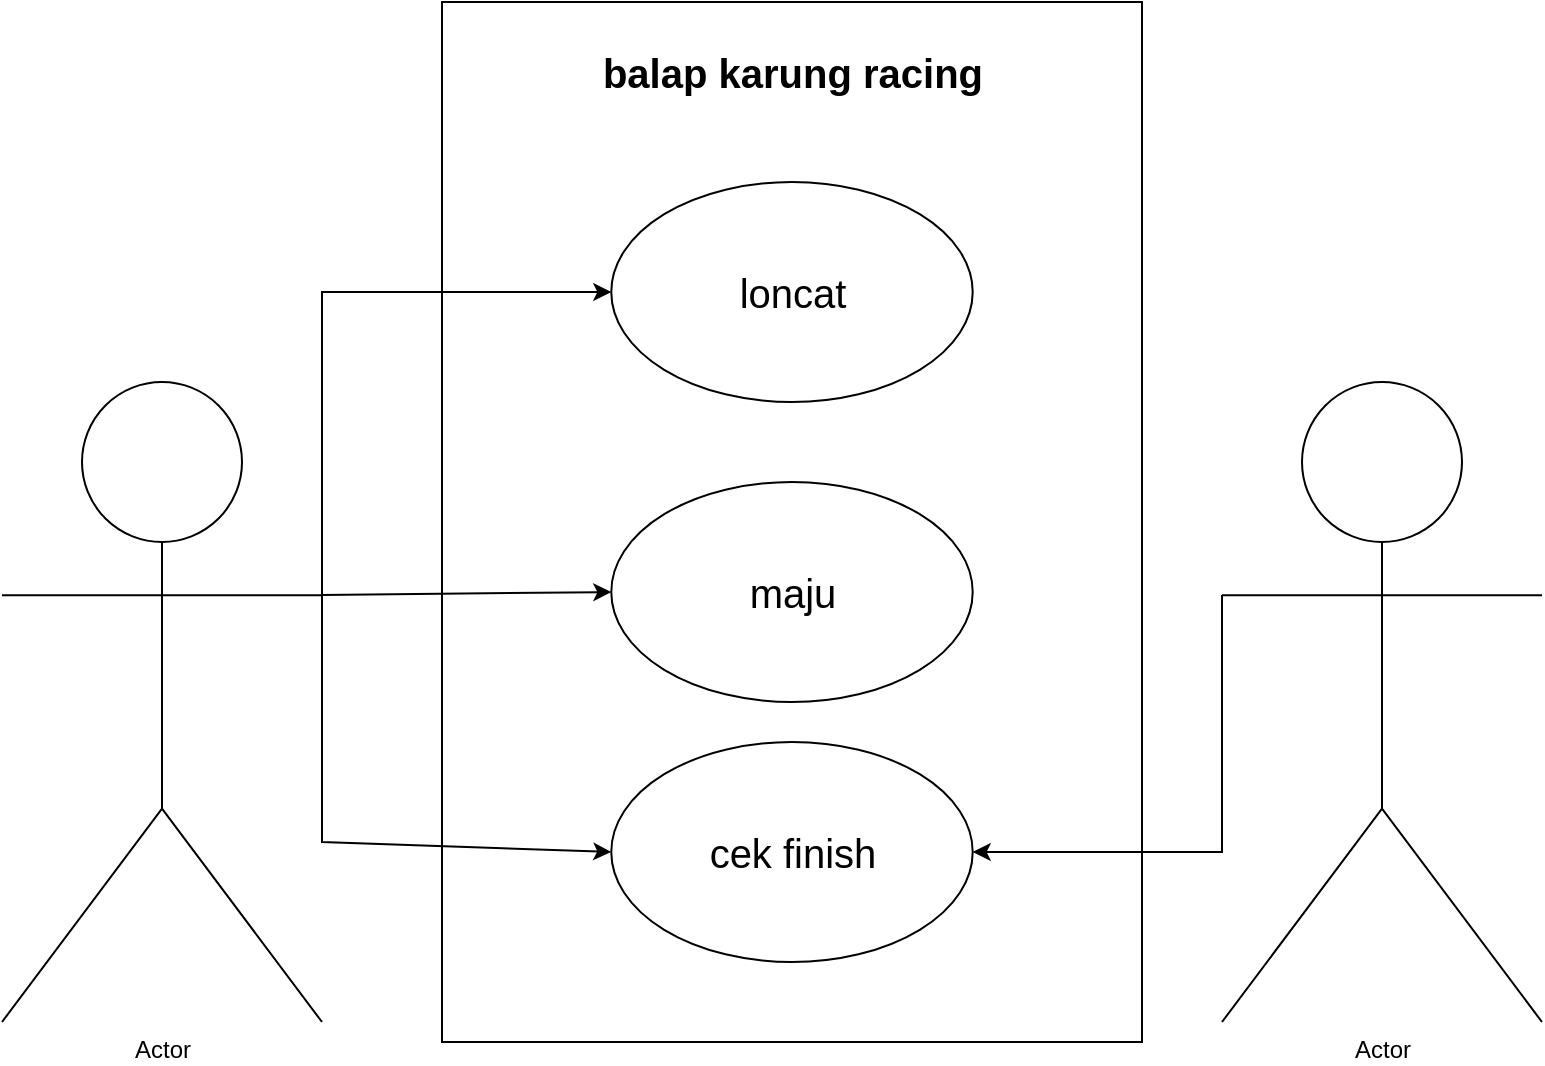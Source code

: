 <mxfile version="21.7.4" type="github">
  <diagram name="Page-1" id="QDOo9a7gp7LDctr0ILgN">
    <mxGraphModel dx="2868" dy="1564" grid="1" gridSize="10" guides="1" tooltips="1" connect="1" arrows="1" fold="1" page="1" pageScale="1" pageWidth="850" pageHeight="1100" math="0" shadow="0">
      <root>
        <mxCell id="0" />
        <mxCell id="1" parent="0" />
        <mxCell id="9n3HUmwrAX6AzF5zyUBz-8" value="Actor" style="shape=umlActor;verticalLabelPosition=bottom;verticalAlign=top;html=1;outlineConnect=0;" vertex="1" parent="1">
          <mxGeometry x="670" y="650" width="160" height="320" as="geometry" />
        </mxCell>
        <mxCell id="9n3HUmwrAX6AzF5zyUBz-9" value="Actor" style="shape=umlActor;verticalLabelPosition=bottom;verticalAlign=top;html=1;outlineConnect=0;" vertex="1" parent="1">
          <mxGeometry x="60" y="650" width="160" height="320" as="geometry" />
        </mxCell>
        <mxCell id="9n3HUmwrAX6AzF5zyUBz-12" value="" style="rounded=0;whiteSpace=wrap;html=1;" vertex="1" parent="1">
          <mxGeometry x="280" y="460" width="350" height="520" as="geometry" />
        </mxCell>
        <mxCell id="9n3HUmwrAX6AzF5zyUBz-13" value="&lt;p style=&quot;line-height: 120%; font-size: 20px;&quot;&gt;loncat&lt;/p&gt;" style="ellipse;whiteSpace=wrap;html=1;" vertex="1" parent="1">
          <mxGeometry x="364.64" y="550" width="180.71" height="110" as="geometry" />
        </mxCell>
        <mxCell id="9n3HUmwrAX6AzF5zyUBz-18" value="&lt;font style=&quot;font-size: 20px;&quot;&gt;&lt;b&gt;balap karung racing&lt;/b&gt;&lt;/font&gt;" style="text;html=1;strokeColor=none;fillColor=none;align=center;verticalAlign=middle;whiteSpace=wrap;rounded=0;" vertex="1" parent="1">
          <mxGeometry x="357.5" y="480" width="195.01" height="30" as="geometry" />
        </mxCell>
        <mxCell id="9n3HUmwrAX6AzF5zyUBz-19" value="&lt;p style=&quot;line-height: 120%; font-size: 20px;&quot;&gt;maju&lt;/p&gt;" style="ellipse;whiteSpace=wrap;html=1;" vertex="1" parent="1">
          <mxGeometry x="364.64" y="700" width="180.71" height="110" as="geometry" />
        </mxCell>
        <mxCell id="9n3HUmwrAX6AzF5zyUBz-20" value="&lt;p style=&quot;line-height: 120%; font-size: 20px;&quot;&gt;cek finish&lt;/p&gt;" style="ellipse;whiteSpace=wrap;html=1;" vertex="1" parent="1">
          <mxGeometry x="364.64" y="830" width="180.71" height="110" as="geometry" />
        </mxCell>
        <mxCell id="9n3HUmwrAX6AzF5zyUBz-21" value="" style="endArrow=classic;html=1;rounded=0;exitX=1;exitY=0.333;exitDx=0;exitDy=0;exitPerimeter=0;entryX=0;entryY=0.5;entryDx=0;entryDy=0;" edge="1" parent="1" source="9n3HUmwrAX6AzF5zyUBz-9" target="9n3HUmwrAX6AzF5zyUBz-13">
          <mxGeometry width="50" height="50" relative="1" as="geometry">
            <mxPoint x="450" y="680" as="sourcePoint" />
            <mxPoint x="500" y="630" as="targetPoint" />
            <Array as="points">
              <mxPoint x="220" y="605" />
            </Array>
          </mxGeometry>
        </mxCell>
        <mxCell id="9n3HUmwrAX6AzF5zyUBz-23" value="" style="endArrow=classic;html=1;rounded=0;exitX=1;exitY=0.333;exitDx=0;exitDy=0;exitPerimeter=0;entryX=0;entryY=0.5;entryDx=0;entryDy=0;" edge="1" parent="1" source="9n3HUmwrAX6AzF5zyUBz-9" target="9n3HUmwrAX6AzF5zyUBz-19">
          <mxGeometry width="50" height="50" relative="1" as="geometry">
            <mxPoint x="240" y="690" as="sourcePoint" />
            <mxPoint x="290" y="640" as="targetPoint" />
          </mxGeometry>
        </mxCell>
        <mxCell id="9n3HUmwrAX6AzF5zyUBz-24" value="" style="endArrow=classic;html=1;rounded=0;exitX=1;exitY=0.333;exitDx=0;exitDy=0;exitPerimeter=0;entryX=0;entryY=0.5;entryDx=0;entryDy=0;" edge="1" parent="1" source="9n3HUmwrAX6AzF5zyUBz-9" target="9n3HUmwrAX6AzF5zyUBz-20">
          <mxGeometry width="50" height="50" relative="1" as="geometry">
            <mxPoint x="250" y="700" as="sourcePoint" />
            <mxPoint x="300" y="650" as="targetPoint" />
            <Array as="points">
              <mxPoint x="220" y="880" />
            </Array>
          </mxGeometry>
        </mxCell>
        <mxCell id="9n3HUmwrAX6AzF5zyUBz-25" value="" style="endArrow=classic;html=1;rounded=0;exitX=0;exitY=0.333;exitDx=0;exitDy=0;exitPerimeter=0;entryX=1;entryY=0.5;entryDx=0;entryDy=0;" edge="1" parent="1" source="9n3HUmwrAX6AzF5zyUBz-8" target="9n3HUmwrAX6AzF5zyUBz-20">
          <mxGeometry width="50" height="50" relative="1" as="geometry">
            <mxPoint x="260" y="710" as="sourcePoint" />
            <mxPoint x="310" y="660" as="targetPoint" />
            <Array as="points">
              <mxPoint x="670" y="885" />
            </Array>
          </mxGeometry>
        </mxCell>
      </root>
    </mxGraphModel>
  </diagram>
</mxfile>
